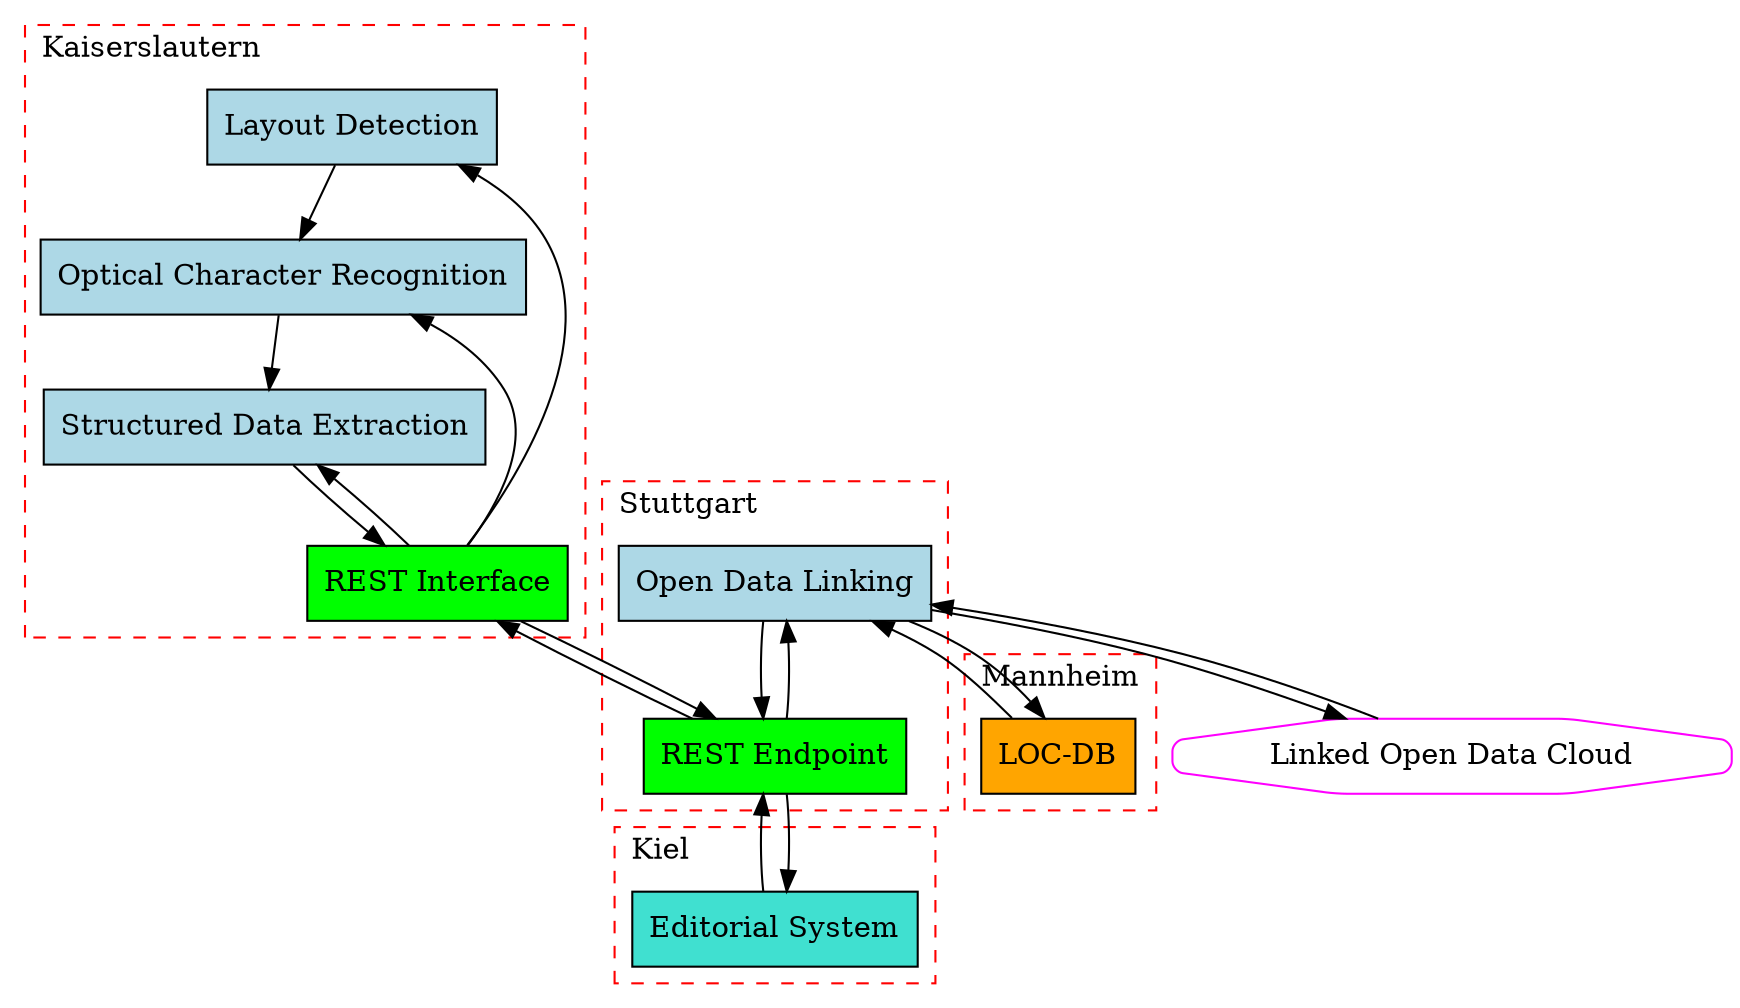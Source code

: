 digraph locdb {
        node [shape=rect];
        subgraph cluster_Kaiserslautern {
                labeljust=l;
                labelloc=t;
                label="Kaiserslautern";
                style=dashed;
                color=red;
                LD [label="Layout Detection", fillcolor=lightblue, style=filled];
                OCR [label="Optical Character Recognition", fillcolor=lightblue, style=filled];
                SE [label="Structured Data Extraction", fillcolor=lightblue, style=filled];
                RESTAPI [label="REST Interface", fillcolor=green, style=filled];
                RESTAPI -> LD, OCR, SE;
                LD -> OCR -> SE -> RESTAPI;
        }
        subgraph cluster_Stuttgart {
                labeljust=l;
                labelloc=t;
                label="Stuttgart";
                style=dashed;
                color=red;
                linker [label="Open Data Linking", fillcolor=lightblue,
                style=filled];
                REST [label="REST Endpoint", style=filled, fillcolor=green];
                REST -> linker -> REST;
        }
        subgraph cluster_Mannheim {
                labeljust=l;
                labelloc=t;
                label="Mannheim";
                style=dashed;
                color=red;
                LOCDB [label="LOC-DB", fillcolor=orange, style=filled];
        }

        subgraph cluster_Kiel {
                labeljust=l;
                labelloc=t;
                label="Kiel";
                style=dashed;
                color=red;
                frontend [label="Editorial System", fillcolor=turquoise, style=filled];
        }

        frontend -> REST -> frontend;
        REST -> RESTAPI -> REST;
        linker -> LODcloud -> linker;
        linker -> LOCDB -> linker;
        LODcloud [label="Linked Open Data Cloud", shape=octagon, color=magenta, style=rounded];
}

